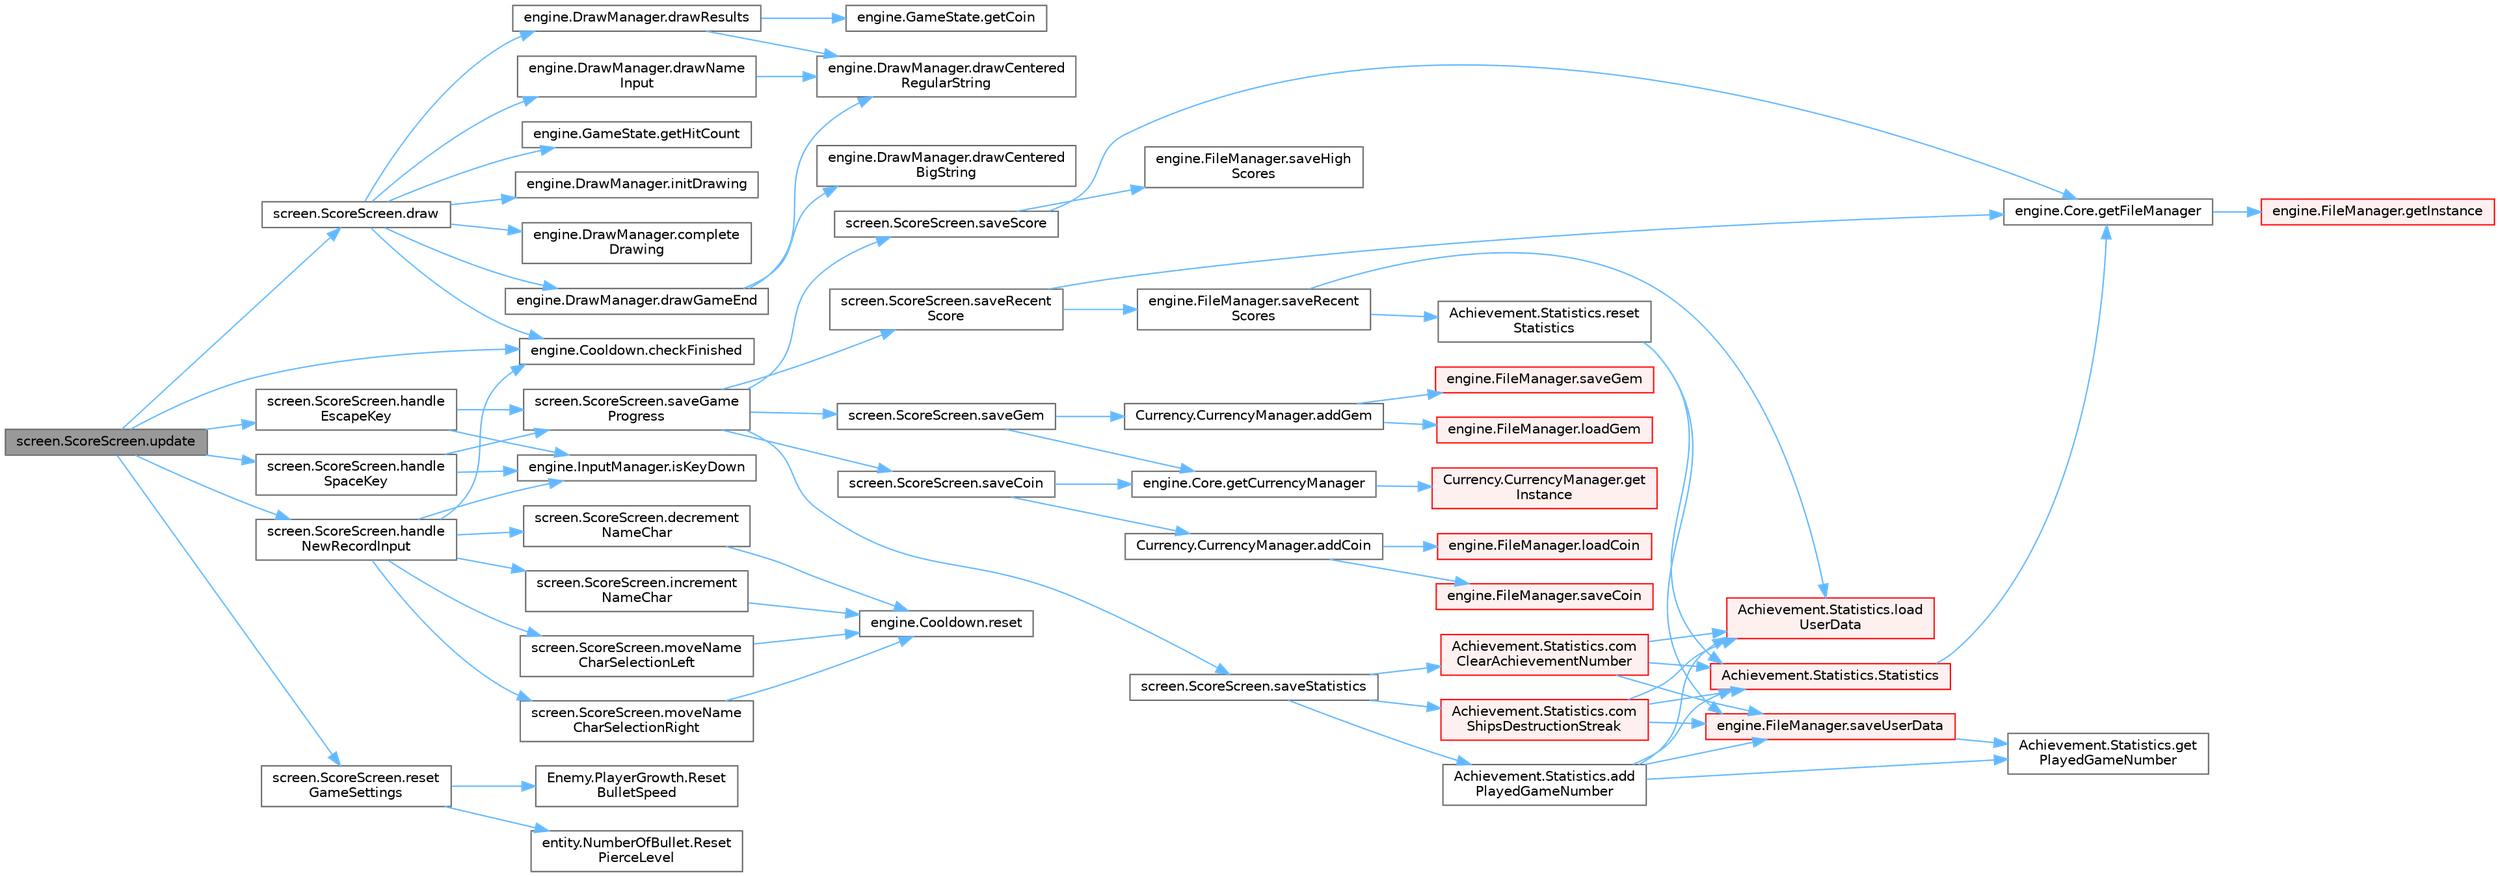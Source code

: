 digraph "screen.ScoreScreen.update"
{
 // LATEX_PDF_SIZE
  bgcolor="transparent";
  edge [fontname=Helvetica,fontsize=10,labelfontname=Helvetica,labelfontsize=10];
  node [fontname=Helvetica,fontsize=10,shape=box,height=0.2,width=0.4];
  rankdir="LR";
  Node1 [id="Node000001",label="screen.ScoreScreen.update",height=0.2,width=0.4,color="gray40", fillcolor="grey60", style="filled", fontcolor="black",tooltip="Updates the elements on screen and checks for events."];
  Node1 -> Node2 [id="edge1_Node000001_Node000002",color="steelblue1",style="solid",tooltip=" "];
  Node2 [id="Node000002",label="engine.Cooldown.checkFinished",height=0.2,width=0.4,color="grey40", fillcolor="white", style="filled",URL="$classengine_1_1_cooldown.html#a941db70eb870be549e8a2b1a1fdb6793",tooltip="Checks if the cooldown is finished."];
  Node1 -> Node3 [id="edge2_Node000001_Node000003",color="steelblue1",style="solid",tooltip=" "];
  Node3 [id="Node000003",label="screen.ScoreScreen.draw",height=0.2,width=0.4,color="grey40", fillcolor="white", style="filled",URL="$classscreen_1_1_score_screen.html#a6dcccac9ed794d82c023319c75cdbf22",tooltip="Draws the elements associated with the screen."];
  Node3 -> Node2 [id="edge3_Node000003_Node000002",color="steelblue1",style="solid",tooltip=" "];
  Node3 -> Node4 [id="edge4_Node000003_Node000004",color="steelblue1",style="solid",tooltip=" "];
  Node4 [id="Node000004",label="engine.DrawManager.complete\lDrawing",height=0.2,width=0.4,color="grey40", fillcolor="white", style="filled",URL="$classengine_1_1_draw_manager.html#ad0ebafd3a3a50e5d0af5074854013cf9",tooltip="Draws the completed drawing on screen."];
  Node3 -> Node5 [id="edge5_Node000003_Node000005",color="steelblue1",style="solid",tooltip=" "];
  Node5 [id="Node000005",label="engine.DrawManager.drawGameEnd",height=0.2,width=0.4,color="grey40", fillcolor="white", style="filled",URL="$classengine_1_1_draw_manager.html#ad66e87db64bc234bbbf85e9380811ad5",tooltip="Draws basic content of game end screen."];
  Node5 -> Node6 [id="edge6_Node000005_Node000006",color="steelblue1",style="solid",tooltip=" "];
  Node6 [id="Node000006",label="engine.DrawManager.drawCentered\lBigString",height=0.2,width=0.4,color="grey40", fillcolor="white", style="filled",URL="$classengine_1_1_draw_manager.html#a01d2cd207f7553b79e0f73972acd514c",tooltip="Draws a centered string on big font."];
  Node5 -> Node7 [id="edge7_Node000005_Node000007",color="steelblue1",style="solid",tooltip=" "];
  Node7 [id="Node000007",label="engine.DrawManager.drawCentered\lRegularString",height=0.2,width=0.4,color="grey40", fillcolor="white", style="filled",URL="$classengine_1_1_draw_manager.html#a4016c7be1acc513467bcc183b5e515d0",tooltip="Draws a centered string on regular font."];
  Node3 -> Node8 [id="edge8_Node000003_Node000008",color="steelblue1",style="solid",tooltip=" "];
  Node8 [id="Node000008",label="engine.DrawManager.drawName\lInput",height=0.2,width=0.4,color="grey40", fillcolor="white", style="filled",URL="$classengine_1_1_draw_manager.html#a9646fd9ac950153ef781b91e7df6f8e5",tooltip="Draws interactive characters for name input."];
  Node8 -> Node7 [id="edge9_Node000008_Node000007",color="steelblue1",style="solid",tooltip=" "];
  Node3 -> Node9 [id="edge10_Node000003_Node000009",color="steelblue1",style="solid",tooltip=" "];
  Node9 [id="Node000009",label="engine.DrawManager.drawResults",height=0.2,width=0.4,color="grey40", fillcolor="white", style="filled",URL="$classengine_1_1_draw_manager.html#af55357396719789c8a67b8685c865a0a",tooltip="Draws game results."];
  Node9 -> Node7 [id="edge11_Node000009_Node000007",color="steelblue1",style="solid",tooltip=" "];
  Node9 -> Node10 [id="edge12_Node000009_Node000010",color="steelblue1",style="solid",tooltip=" "];
  Node10 [id="Node000010",label="engine.GameState.getCoin",height=0.2,width=0.4,color="grey40", fillcolor="white", style="filled",URL="$classengine_1_1_game_state.html#adcc1dbdd8521d082800151c75992b44f",tooltip=" "];
  Node3 -> Node11 [id="edge13_Node000003_Node000011",color="steelblue1",style="solid",tooltip=" "];
  Node11 [id="Node000011",label="engine.GameState.getHitCount",height=0.2,width=0.4,color="grey40", fillcolor="white", style="filled",URL="$classengine_1_1_game_state.html#aa4ed0dcf9e291eaae5f0ce97c0b22f99",tooltip=" "];
  Node3 -> Node12 [id="edge14_Node000003_Node000012",color="steelblue1",style="solid",tooltip=" "];
  Node12 [id="Node000012",label="engine.DrawManager.initDrawing",height=0.2,width=0.4,color="grey40", fillcolor="white", style="filled",URL="$classengine_1_1_draw_manager.html#a4e020955bc763452deba09367dbcf30d",tooltip="First part of the drawing process."];
  Node1 -> Node13 [id="edge15_Node000001_Node000013",color="steelblue1",style="solid",tooltip=" "];
  Node13 [id="Node000013",label="screen.ScoreScreen.handle\lEscapeKey",height=0.2,width=0.4,color="grey40", fillcolor="white", style="filled",URL="$classscreen_1_1_score_screen.html#a057479f036d6fbc727ae22c60f924d09",tooltip=" "];
  Node13 -> Node14 [id="edge16_Node000013_Node000014",color="steelblue1",style="solid",tooltip=" "];
  Node14 [id="Node000014",label="engine.InputManager.isKeyDown",height=0.2,width=0.4,color="grey40", fillcolor="white", style="filled",URL="$classengine_1_1_input_manager.html#ae11d2d2ce4f137384c4c51e2341f2d28",tooltip="Returns true if the provided key is currently pressed."];
  Node13 -> Node15 [id="edge17_Node000013_Node000015",color="steelblue1",style="solid",tooltip=" "];
  Node15 [id="Node000015",label="screen.ScoreScreen.saveGame\lProgress",height=0.2,width=0.4,color="grey40", fillcolor="white", style="filled",URL="$classscreen_1_1_score_screen.html#a41ff54b61e6d1d32adc72c07e2c3b3b6",tooltip=" "];
  Node15 -> Node16 [id="edge18_Node000015_Node000016",color="steelblue1",style="solid",tooltip=" "];
  Node16 [id="Node000016",label="screen.ScoreScreen.saveCoin",height=0.2,width=0.4,color="grey40", fillcolor="white", style="filled",URL="$classscreen_1_1_score_screen.html#a33f288e63a20c11b9aefc2ab5b1ceead",tooltip="Saves the coin into currency file."];
  Node16 -> Node17 [id="edge19_Node000016_Node000017",color="steelblue1",style="solid",tooltip=" "];
  Node17 [id="Node000017",label="Currency.CurrencyManager.addCoin",height=0.2,width=0.4,color="grey40", fillcolor="white", style="filled",URL="$class_currency_1_1_currency_manager.html#a0e73d2a8676347ad24be4ed9ecc7b70d",tooltip="Add an amount of money to the current coin."];
  Node17 -> Node18 [id="edge20_Node000017_Node000018",color="steelblue1",style="solid",tooltip=" "];
  Node18 [id="Node000018",label="engine.FileManager.loadCoin",height=0.2,width=0.4,color="red", fillcolor="#FFF0F0", style="filled",URL="$classengine_1_1_file_manager.html#a389ab7fb9ebb7b483d0992a3e845b652",tooltip="Loads user coin from file, and returns current coin."];
  Node17 -> Node21 [id="edge21_Node000017_Node000021",color="steelblue1",style="solid",tooltip=" "];
  Node21 [id="Node000021",label="engine.FileManager.saveCoin",height=0.2,width=0.4,color="red", fillcolor="#FFF0F0", style="filled",URL="$classengine_1_1_file_manager.html#a2ddc2c85128a94465774dbeb7cb4f1c3",tooltip="Saves user coin to disk."];
  Node16 -> Node22 [id="edge22_Node000016_Node000022",color="steelblue1",style="solid",tooltip=" "];
  Node22 [id="Node000022",label="engine.Core.getCurrencyManager",height=0.2,width=0.4,color="grey40", fillcolor="white", style="filled",URL="$classengine_1_1_core.html#af6af7caff5e9b89c8bf5d801095f726d",tooltip="Controls access to the currency manager."];
  Node22 -> Node23 [id="edge23_Node000022_Node000023",color="steelblue1",style="solid",tooltip=" "];
  Node23 [id="Node000023",label="Currency.CurrencyManager.get\lInstance",height=0.2,width=0.4,color="red", fillcolor="#FFF0F0", style="filled",URL="$class_currency_1_1_currency_manager.html#a31c832489fc9cffeeb9a753e3abe3154",tooltip="Returns shared instance of FileManager."];
  Node15 -> Node29 [id="edge24_Node000015_Node000029",color="steelblue1",style="solid",tooltip=" "];
  Node29 [id="Node000029",label="screen.ScoreScreen.saveGem",height=0.2,width=0.4,color="grey40", fillcolor="white", style="filled",URL="$classscreen_1_1_score_screen.html#a7eb9637ed29cd1d517d7c64c6317bbc4",tooltip="Saves the gem into currency file."];
  Node29 -> Node30 [id="edge25_Node000029_Node000030",color="steelblue1",style="solid",tooltip=" "];
  Node30 [id="Node000030",label="Currency.CurrencyManager.addGem",height=0.2,width=0.4,color="grey40", fillcolor="white", style="filled",URL="$class_currency_1_1_currency_manager.html#ad60b174c664ad0c85f62bd498fc3c1b0",tooltip="Add an amount of gem to the current gem."];
  Node30 -> Node31 [id="edge26_Node000030_Node000031",color="steelblue1",style="solid",tooltip=" "];
  Node31 [id="Node000031",label="engine.FileManager.loadGem",height=0.2,width=0.4,color="red", fillcolor="#FFF0F0", style="filled",URL="$classengine_1_1_file_manager.html#aa1a63106adf5599efd6409ac09ede0f7",tooltip="Loads user gem from file, and returns current gem."];
  Node30 -> Node32 [id="edge27_Node000030_Node000032",color="steelblue1",style="solid",tooltip=" "];
  Node32 [id="Node000032",label="engine.FileManager.saveGem",height=0.2,width=0.4,color="red", fillcolor="#FFF0F0", style="filled",URL="$classengine_1_1_file_manager.html#ad7ef07a23c6ff9c29a6d86622c49661e",tooltip="Saves user gem to disk."];
  Node29 -> Node22 [id="edge28_Node000029_Node000022",color="steelblue1",style="solid",tooltip=" "];
  Node15 -> Node33 [id="edge29_Node000015_Node000033",color="steelblue1",style="solid",tooltip=" "];
  Node33 [id="Node000033",label="screen.ScoreScreen.saveRecent\lScore",height=0.2,width=0.4,color="grey40", fillcolor="white", style="filled",URL="$classscreen_1_1_score_screen.html#acf1e5689ded9e3a788f24a32eae2e4d4",tooltip="Saves the score as a recent score."];
  Node33 -> Node25 [id="edge30_Node000033_Node000025",color="steelblue1",style="solid",tooltip=" "];
  Node25 [id="Node000025",label="engine.Core.getFileManager",height=0.2,width=0.4,color="grey40", fillcolor="white", style="filled",URL="$classengine_1_1_core.html#adb491d93cae178d9f5b8e7d05e2ad8e8",tooltip="Controls access to the file manager."];
  Node25 -> Node26 [id="edge31_Node000025_Node000026",color="steelblue1",style="solid",tooltip=" "];
  Node26 [id="Node000026",label="engine.FileManager.getInstance",height=0.2,width=0.4,color="red", fillcolor="#FFF0F0", style="filled",URL="$classengine_1_1_file_manager.html#a7698513523dc07d8c3a5e8f196b77ab0",tooltip="Returns shared instance of FileManager."];
  Node33 -> Node34 [id="edge32_Node000033_Node000034",color="steelblue1",style="solid",tooltip=" "];
  Node34 [id="Node000034",label="engine.FileManager.saveRecent\lScores",height=0.2,width=0.4,color="grey40", fillcolor="white", style="filled",URL="$classengine_1_1_file_manager.html#a7b457940b2fc05ff5f3d141dc001ec5f",tooltip="Saves user recent scores to disk."];
  Node34 -> Node35 [id="edge33_Node000034_Node000035",color="steelblue1",style="solid",tooltip=" "];
  Node35 [id="Node000035",label="Achievement.Statistics.load\lUserData",height=0.2,width=0.4,color="red", fillcolor="#FFF0F0", style="filled",URL="$class_achievement_1_1_statistics.html#aec470afcbefd9828060b11add7f37673",tooltip="Load Statistic.property (userdata)"];
  Node34 -> Node38 [id="edge34_Node000034_Node000038",color="steelblue1",style="solid",tooltip=" "];
  Node38 [id="Node000038",label="Achievement.Statistics.reset\lStatistics",height=0.2,width=0.4,color="grey40", fillcolor="white", style="filled",URL="$class_achievement_1_1_statistics.html#a2bc2b1895c2e715fc47423ac9e3c1377",tooltip=" "];
  Node38 -> Node39 [id="edge35_Node000038_Node000039",color="steelblue1",style="solid",tooltip=" "];
  Node39 [id="Node000039",label="engine.FileManager.saveUserData",height=0.2,width=0.4,color="red", fillcolor="#FFF0F0", style="filled",URL="$classengine_1_1_file_manager.html#a65b46b7536594e0021ee5c7067c09416",tooltip="save userData(Statistics) to disk"];
  Node39 -> Node42 [id="edge36_Node000039_Node000042",color="steelblue1",style="solid",tooltip=" "];
  Node42 [id="Node000042",label="Achievement.Statistics.get\lPlayedGameNumber",height=0.2,width=0.4,color="grey40", fillcolor="white", style="filled",URL="$class_achievement_1_1_statistics.html#a632f59955b1ed2d1e48760d10fb668dc",tooltip=" "];
  Node38 -> Node47 [id="edge37_Node000038_Node000047",color="steelblue1",style="solid",tooltip=" "];
  Node47 [id="Node000047",label="Achievement.Statistics.Statistics",height=0.2,width=0.4,color="red", fillcolor="#FFF0F0", style="filled",URL="$class_achievement_1_1_statistics.html#aeadeb981ade27306c427c3493a22d612",tooltip="Public Constructor."];
  Node47 -> Node25 [id="edge38_Node000047_Node000025",color="steelblue1",style="solid",tooltip=" "];
  Node15 -> Node48 [id="edge39_Node000015_Node000048",color="steelblue1",style="solid",tooltip=" "];
  Node48 [id="Node000048",label="screen.ScoreScreen.saveScore",height=0.2,width=0.4,color="grey40", fillcolor="white", style="filled",URL="$classscreen_1_1_score_screen.html#ad4dae67615c89c96db3ab1de1ac043ec",tooltip="Saves the score as a high score."];
  Node48 -> Node25 [id="edge40_Node000048_Node000025",color="steelblue1",style="solid",tooltip=" "];
  Node48 -> Node49 [id="edge41_Node000048_Node000049",color="steelblue1",style="solid",tooltip=" "];
  Node49 [id="Node000049",label="engine.FileManager.saveHigh\lScores",height=0.2,width=0.4,color="grey40", fillcolor="white", style="filled",URL="$classengine_1_1_file_manager.html#a3611691ddad1d67bf821b480f8d33d8f",tooltip="Saves user high scores to disk."];
  Node15 -> Node50 [id="edge42_Node000015_Node000050",color="steelblue1",style="solid",tooltip=" "];
  Node50 [id="Node000050",label="screen.ScoreScreen.saveStatistics",height=0.2,width=0.4,color="grey40", fillcolor="white", style="filled",URL="$classscreen_1_1_score_screen.html#a87b225983adb40984b69ee15b4dd5f93",tooltip="Saves the Player's Statistics."];
  Node50 -> Node51 [id="edge43_Node000050_Node000051",color="steelblue1",style="solid",tooltip=" "];
  Node51 [id="Node000051",label="Achievement.Statistics.add\lPlayedGameNumber",height=0.2,width=0.4,color="grey40", fillcolor="white", style="filled",URL="$class_achievement_1_1_statistics.html#a70c9ca387c795d149852dff0e7c298f2",tooltip="Add the number of games played."];
  Node51 -> Node42 [id="edge44_Node000051_Node000042",color="steelblue1",style="solid",tooltip=" "];
  Node51 -> Node35 [id="edge45_Node000051_Node000035",color="steelblue1",style="solid",tooltip=" "];
  Node51 -> Node39 [id="edge46_Node000051_Node000039",color="steelblue1",style="solid",tooltip=" "];
  Node51 -> Node47 [id="edge47_Node000051_Node000047",color="steelblue1",style="solid",tooltip=" "];
  Node50 -> Node52 [id="edge48_Node000050_Node000052",color="steelblue1",style="solid",tooltip=" "];
  Node52 [id="Node000052",label="Achievement.Statistics.com\lClearAchievementNumber",height=0.2,width=0.4,color="red", fillcolor="#FFF0F0", style="filled",URL="$class_achievement_1_1_statistics.html#a046884caedaf90d798dc5bd6c65f80b7",tooltip="Compare the number of achievements cleared up to now with the number of achievements cleared after th..."];
  Node52 -> Node35 [id="edge49_Node000052_Node000035",color="steelblue1",style="solid",tooltip=" "];
  Node52 -> Node39 [id="edge50_Node000052_Node000039",color="steelblue1",style="solid",tooltip=" "];
  Node52 -> Node47 [id="edge51_Node000052_Node000047",color="steelblue1",style="solid",tooltip=" "];
  Node50 -> Node53 [id="edge52_Node000050_Node000053",color="steelblue1",style="solid",tooltip=" "];
  Node53 [id="Node000053",label="Achievement.Statistics.com\lShipsDestructionStreak",height=0.2,width=0.4,color="red", fillcolor="#FFF0F0", style="filled",URL="$class_achievement_1_1_statistics.html#a50c7a6face4c8543e72f56144d46ed5d",tooltip="Compare the current game's destruction streak with the high score for shipsDestructionStreak."];
  Node53 -> Node35 [id="edge53_Node000053_Node000035",color="steelblue1",style="solid",tooltip=" "];
  Node53 -> Node39 [id="edge54_Node000053_Node000039",color="steelblue1",style="solid",tooltip=" "];
  Node53 -> Node47 [id="edge55_Node000053_Node000047",color="steelblue1",style="solid",tooltip=" "];
  Node1 -> Node54 [id="edge56_Node000001_Node000054",color="steelblue1",style="solid",tooltip=" "];
  Node54 [id="Node000054",label="screen.ScoreScreen.handle\lNewRecordInput",height=0.2,width=0.4,color="grey40", fillcolor="white", style="filled",URL="$classscreen_1_1_score_screen.html#a8cbc7f2d7ffbddaf31889e91ed409a70",tooltip=" "];
  Node54 -> Node2 [id="edge57_Node000054_Node000002",color="steelblue1",style="solid",tooltip=" "];
  Node54 -> Node55 [id="edge58_Node000054_Node000055",color="steelblue1",style="solid",tooltip=" "];
  Node55 [id="Node000055",label="screen.ScoreScreen.decrement\lNameChar",height=0.2,width=0.4,color="grey40", fillcolor="white", style="filled",URL="$classscreen_1_1_score_screen.html#a87a28f3ec83c49ed630354c6be049bb3",tooltip=" "];
  Node55 -> Node56 [id="edge59_Node000055_Node000056",color="steelblue1",style="solid",tooltip=" "];
  Node56 [id="Node000056",label="engine.Cooldown.reset",height=0.2,width=0.4,color="grey40", fillcolor="white", style="filled",URL="$classengine_1_1_cooldown.html#abcb3cea769834552c6a81075f5d17dc7",tooltip="Restarts the cooldown."];
  Node54 -> Node57 [id="edge60_Node000054_Node000057",color="steelblue1",style="solid",tooltip=" "];
  Node57 [id="Node000057",label="screen.ScoreScreen.increment\lNameChar",height=0.2,width=0.4,color="grey40", fillcolor="white", style="filled",URL="$classscreen_1_1_score_screen.html#aa1379a788a75a2287bccb7cfbe340e35",tooltip=" "];
  Node57 -> Node56 [id="edge61_Node000057_Node000056",color="steelblue1",style="solid",tooltip=" "];
  Node54 -> Node14 [id="edge62_Node000054_Node000014",color="steelblue1",style="solid",tooltip=" "];
  Node54 -> Node58 [id="edge63_Node000054_Node000058",color="steelblue1",style="solid",tooltip=" "];
  Node58 [id="Node000058",label="screen.ScoreScreen.moveName\lCharSelectionLeft",height=0.2,width=0.4,color="grey40", fillcolor="white", style="filled",URL="$classscreen_1_1_score_screen.html#a415ffdc2eeb575ae47ede0db46443444",tooltip=" "];
  Node58 -> Node56 [id="edge64_Node000058_Node000056",color="steelblue1",style="solid",tooltip=" "];
  Node54 -> Node59 [id="edge65_Node000054_Node000059",color="steelblue1",style="solid",tooltip=" "];
  Node59 [id="Node000059",label="screen.ScoreScreen.moveName\lCharSelectionRight",height=0.2,width=0.4,color="grey40", fillcolor="white", style="filled",URL="$classscreen_1_1_score_screen.html#a4bcdf0a0e324b166df4c776fff7449f8",tooltip=" "];
  Node59 -> Node56 [id="edge66_Node000059_Node000056",color="steelblue1",style="solid",tooltip=" "];
  Node1 -> Node60 [id="edge67_Node000001_Node000060",color="steelblue1",style="solid",tooltip=" "];
  Node60 [id="Node000060",label="screen.ScoreScreen.handle\lSpaceKey",height=0.2,width=0.4,color="grey40", fillcolor="white", style="filled",URL="$classscreen_1_1_score_screen.html#acbdd3f9cc0796d86422536b798d5c953",tooltip=" "];
  Node60 -> Node14 [id="edge68_Node000060_Node000014",color="steelblue1",style="solid",tooltip=" "];
  Node60 -> Node15 [id="edge69_Node000060_Node000015",color="steelblue1",style="solid",tooltip=" "];
  Node1 -> Node61 [id="edge70_Node000001_Node000061",color="steelblue1",style="solid",tooltip=" "];
  Node61 [id="Node000061",label="screen.ScoreScreen.reset\lGameSettings",height=0.2,width=0.4,color="grey40", fillcolor="white", style="filled",URL="$classscreen_1_1_score_screen.html#a32c5bd3c495a14ac5726f9c8725aada5",tooltip=" "];
  Node61 -> Node62 [id="edge71_Node000061_Node000062",color="steelblue1",style="solid",tooltip=" "];
  Node62 [id="Node000062",label="Enemy.PlayerGrowth.Reset\lBulletSpeed",height=0.2,width=0.4,color="grey40", fillcolor="white", style="filled",URL="$class_enemy_1_1_player_growth.html#af7b9912949526efc3fd9a8c9f16325bc",tooltip=" "];
  Node61 -> Node63 [id="edge72_Node000061_Node000063",color="steelblue1",style="solid",tooltip=" "];
  Node63 [id="Node000063",label="entity.NumberOfBullet.Reset\lPierceLevel",height=0.2,width=0.4,color="grey40", fillcolor="white", style="filled",URL="$classentity_1_1_number_of_bullet.html#a7d792797a15eea22e6059aaec84a30d3",tooltip=" "];
}
